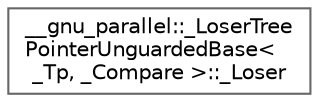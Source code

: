 digraph "Graphical Class Hierarchy"
{
 // LATEX_PDF_SIZE
  bgcolor="transparent";
  edge [fontname=Helvetica,fontsize=10,labelfontname=Helvetica,labelfontsize=10];
  node [fontname=Helvetica,fontsize=10,shape=box,height=0.2,width=0.4];
  rankdir="LR";
  Node0 [id="Node000000",label="__gnu_parallel::_LoserTree\lPointerUnguardedBase\< \l_Tp, _Compare \>::_Loser",height=0.2,width=0.4,color="grey40", fillcolor="white", style="filled",URL="$struct____gnu__parallel_1_1___loser_tree_pointer_unguarded_base_1_1___loser.html",tooltip=" "];
}
